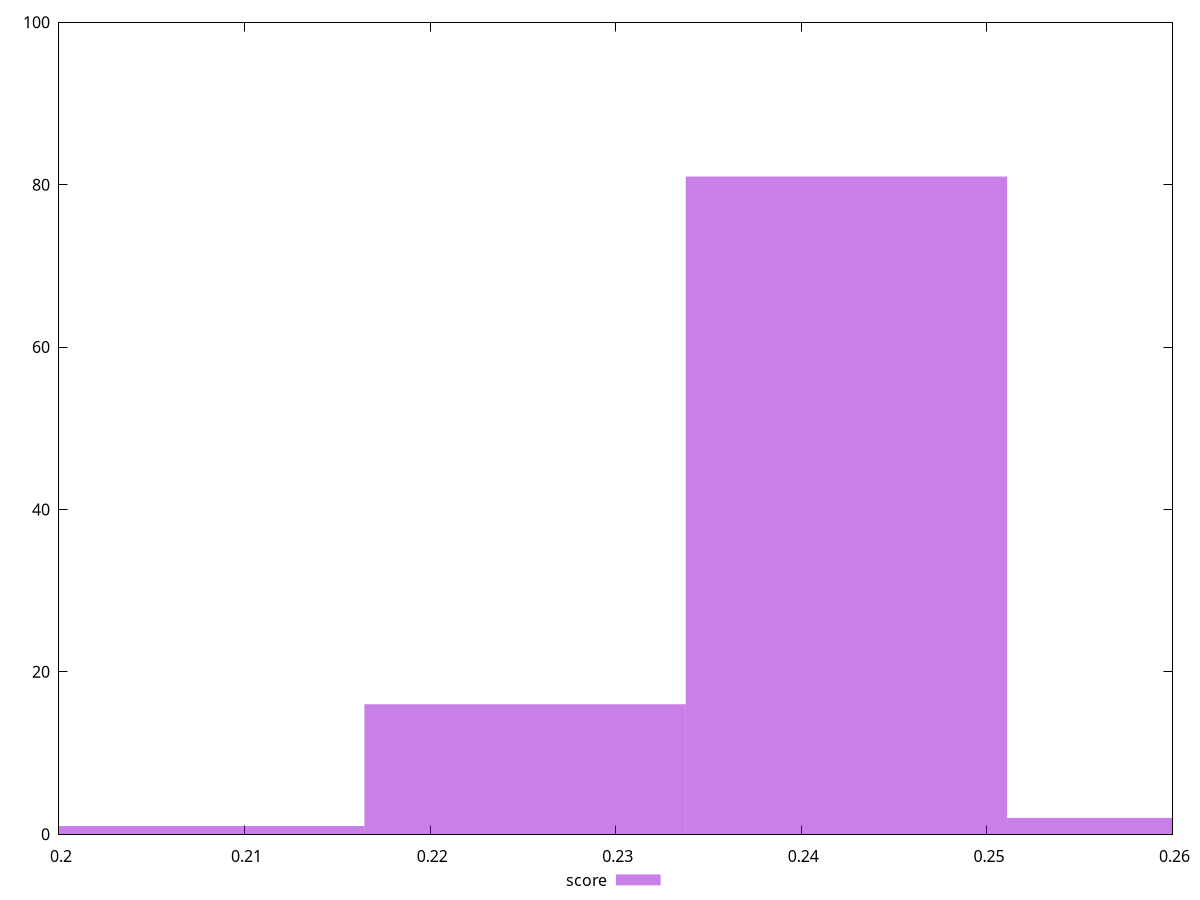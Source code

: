 reset

$score <<EOF
0.2424293516631199 81
0.2597457339247713 2
0.22511296940146847 16
0.20779658713981705 1
EOF

set key outside below
set boxwidth 0.01731638226165142
set xrange [0.2:0.26]
set yrange [0:100]
set trange [0:100]
set style fill transparent solid 0.5 noborder
set terminal svg size 640, 490 enhanced background rgb 'white'
set output "reports/report_00033_2021-03-01T14-23-16.841Z/max-potential-fid/samples/astro-inner/score/histogram.svg"

plot $score title "score" with boxes

reset
